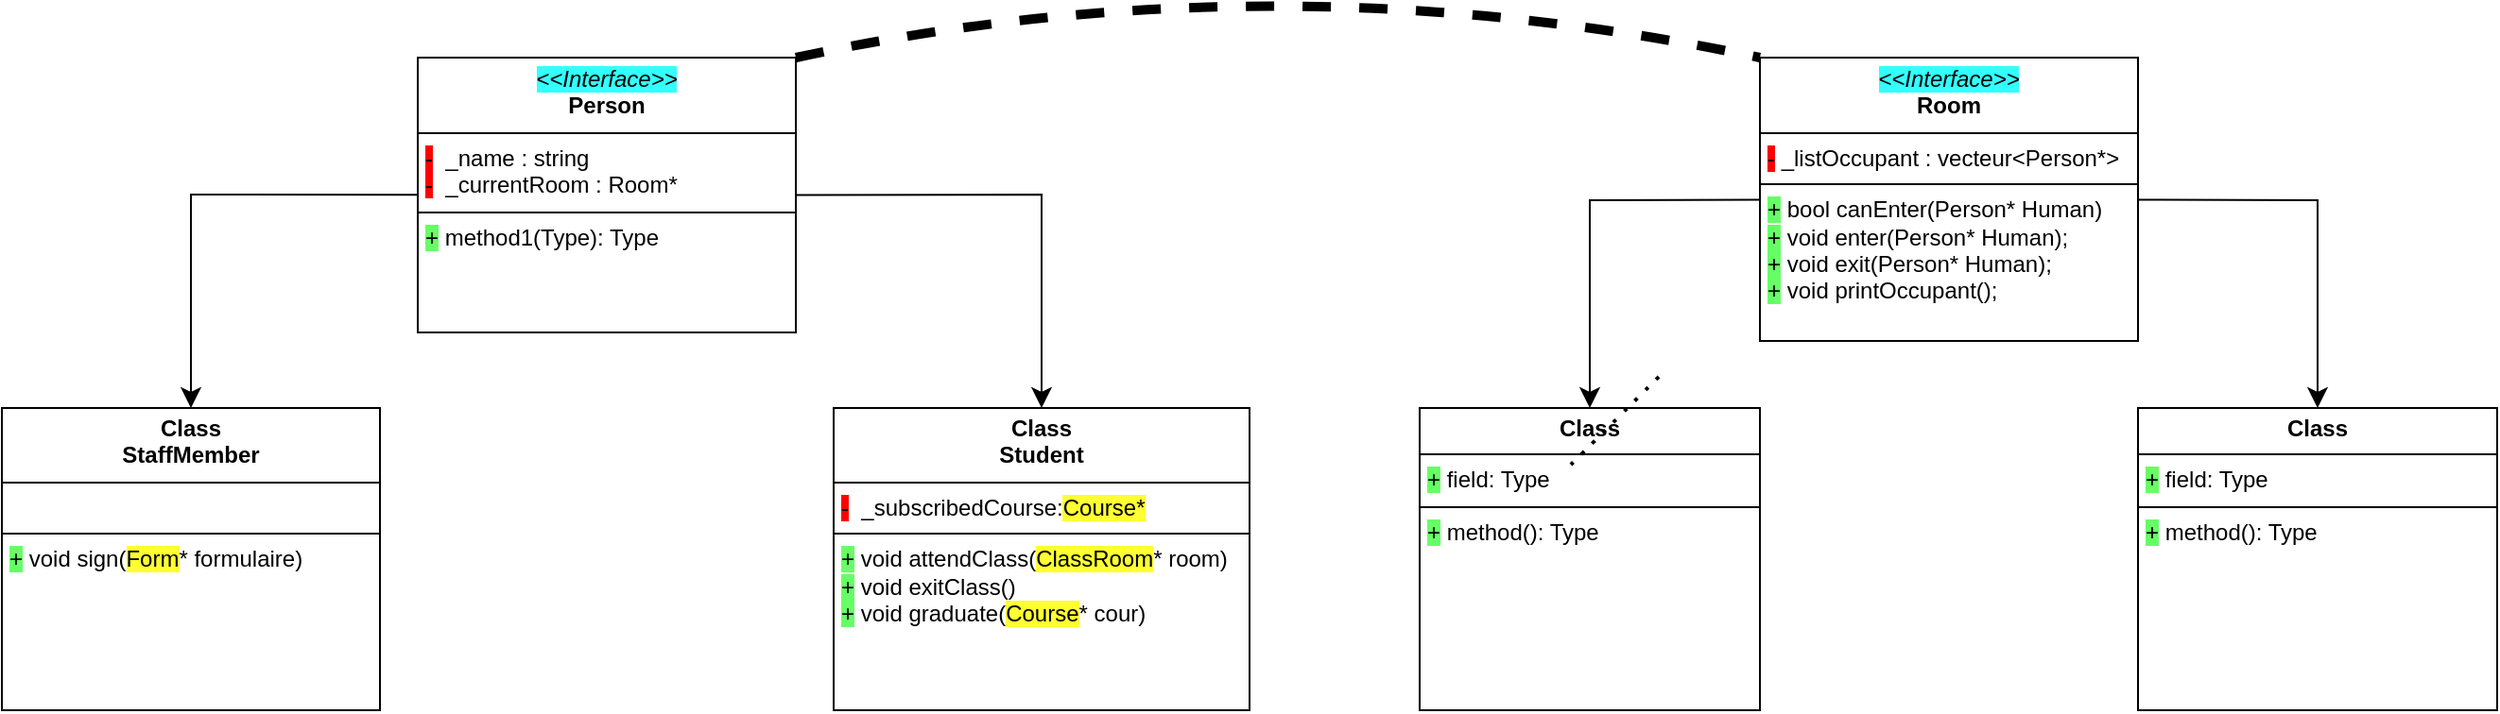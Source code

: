 <mxfile version="24.6.3" type="github">
  <diagram name="Page-1" id="zijforfVTDipKxwTgQrf">
    <mxGraphModel dx="1706" dy="1080" grid="1" gridSize="10" guides="1" tooltips="1" connect="1" arrows="1" fold="1" page="1" pageScale="1" pageWidth="850" pageHeight="1100" math="0" shadow="0">
      <root>
        <mxCell id="0" />
        <mxCell id="1" parent="0" />
        <mxCell id="0Zz2wmmkNfNMOquflTHE-21" style="edgeStyle=none;curved=0;rounded=0;orthogonalLoop=1;jettySize=auto;html=1;entryX=0.5;entryY=0;entryDx=0;entryDy=0;fontSize=12;startSize=8;endSize=8;" edge="1" parent="1" source="0Zz2wmmkNfNMOquflTHE-10" target="0Zz2wmmkNfNMOquflTHE-18">
          <mxGeometry relative="1" as="geometry">
            <Array as="points">
              <mxPoint x="-290" y="207" />
            </Array>
          </mxGeometry>
        </mxCell>
        <mxCell id="0Zz2wmmkNfNMOquflTHE-22" style="edgeStyle=none;curved=0;rounded=0;orthogonalLoop=1;jettySize=auto;html=1;entryX=0.5;entryY=0;entryDx=0;entryDy=0;fontSize=12;startSize=8;endSize=8;exitX=1;exitY=0.5;exitDx=0;exitDy=0;" edge="1" parent="1" source="0Zz2wmmkNfNMOquflTHE-10" target="0Zz2wmmkNfNMOquflTHE-19">
          <mxGeometry relative="1" as="geometry">
            <Array as="points">
              <mxPoint x="160" y="207" />
            </Array>
          </mxGeometry>
        </mxCell>
        <mxCell id="0Zz2wmmkNfNMOquflTHE-10" value="&lt;p style=&quot;margin: 4px 0px 0px; text-align: center; line-height: 120%;&quot;&gt;&lt;i&gt;&lt;span style=&quot;background-color: rgb(51, 255, 255);&quot;&gt;&amp;lt;&amp;lt;Interface&amp;gt;&amp;gt;&lt;/span&gt;&lt;/i&gt;&lt;b&gt;&lt;br&gt;Person&lt;/b&gt;&lt;/p&gt;&lt;hr size=&quot;1&quot; style=&quot;border-style:solid;&quot;&gt;&lt;p style=&quot;margin:0px;margin-left:4px;&quot;&gt;&lt;span style=&quot;background-color: rgb(255, 0, 0);&quot;&gt;-&lt;/span&gt;&amp;nbsp; _name : string&lt;/p&gt;&lt;p style=&quot;margin:0px;margin-left:4px;&quot;&gt;&lt;span style=&quot;background-color: rgb(255, 0, 0);&quot;&gt;&lt;/span&gt; &lt;span style=&quot;background-color: rgb(255, 0, 0);&quot;&gt;-&lt;/span&gt;&amp;nbsp; _currentRoom : Room*&lt;br&gt;&lt;/p&gt;&lt;hr size=&quot;1&quot; style=&quot;border-style:solid;&quot;&gt;&lt;p style=&quot;margin:0px;margin-left:4px;&quot;&gt;&lt;font style=&quot;font-size: 12px; background-color: rgb(102, 255, 102);&quot;&gt;+&lt;/font&gt; method1(Type): Type&lt;br&gt;&lt;/p&gt;" style="verticalAlign=top;align=left;overflow=fill;html=1;whiteSpace=wrap;" vertex="1" parent="1">
          <mxGeometry x="-170" y="134.5" width="200" height="145.5" as="geometry" />
        </mxCell>
        <mxCell id="0Zz2wmmkNfNMOquflTHE-24" style="edgeStyle=none;curved=0;rounded=0;orthogonalLoop=1;jettySize=auto;html=1;entryX=0.5;entryY=0;entryDx=0;entryDy=0;fontSize=12;startSize=8;endSize=8;" edge="1" parent="1" source="0Zz2wmmkNfNMOquflTHE-11" target="0Zz2wmmkNfNMOquflTHE-13">
          <mxGeometry relative="1" as="geometry">
            <Array as="points">
              <mxPoint x="450" y="210" />
            </Array>
          </mxGeometry>
        </mxCell>
        <mxCell id="0Zz2wmmkNfNMOquflTHE-25" style="edgeStyle=none;curved=0;rounded=0;orthogonalLoop=1;jettySize=auto;html=1;entryX=0.5;entryY=0;entryDx=0;entryDy=0;fontSize=12;startSize=8;endSize=8;" edge="1" parent="1" source="0Zz2wmmkNfNMOquflTHE-11" target="0Zz2wmmkNfNMOquflTHE-16">
          <mxGeometry relative="1" as="geometry">
            <Array as="points">
              <mxPoint x="835" y="210" />
            </Array>
          </mxGeometry>
        </mxCell>
        <mxCell id="0Zz2wmmkNfNMOquflTHE-11" value="&lt;p style=&quot;margin:0px;margin-top:4px;text-align:center;&quot;&gt;&lt;i&gt;&lt;span style=&quot;background-color: rgb(51, 255, 255);&quot;&gt;&amp;lt;&amp;lt;Interface&amp;gt;&amp;gt;&lt;/span&gt;&lt;/i&gt;&lt;b&gt;&lt;br&gt;Room&lt;br&gt;&lt;/b&gt;&lt;/p&gt;&lt;hr size=&quot;1&quot; style=&quot;border-style:solid;&quot;&gt;&lt;p style=&quot;margin:0px;margin-left:4px;&quot;&gt;&lt;span style=&quot;background-color: rgb(255, 0, 0);&quot;&gt;-&lt;/span&gt; _listOccupant : vecteur&amp;lt;Person*&amp;gt;&lt;br&gt;&lt;/p&gt;&lt;hr size=&quot;1&quot; style=&quot;border-style:solid;&quot;&gt;&lt;p style=&quot;margin:0px;margin-left:4px;&quot;&gt;&lt;font style=&quot;font-size: 12px; background-color: rgb(102, 255, 102);&quot;&gt;+&lt;/font&gt; bool canEnter(Person* Human)&lt;/p&gt;&lt;p style=&quot;margin:0px;margin-left:4px;&quot;&gt;&lt;font style=&quot;font-size: 12px; background-color: rgb(102, 255, 102);&quot;&gt;+&lt;/font&gt; void enter(Person* Human);&lt;/p&gt;&lt;p style=&quot;margin:0px;margin-left:4px;&quot;&gt;&lt;font style=&quot;font-size: 12px; background-color: rgb(102, 255, 102);&quot;&gt;+&lt;/font&gt; void exit(Person* Human);&lt;/p&gt;&lt;p style=&quot;margin:0px;margin-left:4px;&quot;&gt;&lt;font style=&quot;font-size: 12px; background-color: rgb(102, 255, 102);&quot;&gt;+&lt;/font&gt; void printOccupant();&lt;br&gt;&lt;/p&gt;&lt;p style=&quot;margin:0px;margin-left:4px;&quot;&gt;&lt;br&gt;&lt;/p&gt;&lt;p style=&quot;margin:0px;margin-left:4px;&quot;&gt;&lt;br&gt;&lt;/p&gt;" style="verticalAlign=top;align=left;overflow=fill;html=1;whiteSpace=wrap;" vertex="1" parent="1">
          <mxGeometry x="540" y="134.5" width="200" height="150" as="geometry" />
        </mxCell>
        <mxCell id="0Zz2wmmkNfNMOquflTHE-12" style="edgeStyle=none;curved=1;rounded=0;orthogonalLoop=1;jettySize=auto;html=1;exitX=0.5;exitY=1;exitDx=0;exitDy=0;fontSize=12;startSize=8;endSize=8;" edge="1" parent="1" source="0Zz2wmmkNfNMOquflTHE-10" target="0Zz2wmmkNfNMOquflTHE-10">
          <mxGeometry relative="1" as="geometry" />
        </mxCell>
        <mxCell id="0Zz2wmmkNfNMOquflTHE-13" value="&lt;p style=&quot;margin:0px;margin-top:4px;text-align:center;&quot;&gt;&lt;b&gt;Class&lt;/b&gt;&lt;/p&gt;&lt;hr size=&quot;1&quot; style=&quot;border-style:solid;&quot;&gt;&lt;p style=&quot;margin:0px;margin-left:4px;&quot;&gt;&lt;font style=&quot;font-size: 12px; background-color: rgb(102, 255, 102);&quot;&gt;+&lt;/font&gt; field: Type&lt;/p&gt;&lt;hr size=&quot;1&quot; style=&quot;border-style:solid;&quot;&gt;&lt;p style=&quot;margin:0px;margin-left:4px;&quot;&gt;&lt;font style=&quot;font-size: 12px; background-color: rgb(102, 255, 102);&quot;&gt;+&lt;/font&gt; method(): Type&lt;/p&gt;" style="verticalAlign=top;align=left;overflow=fill;html=1;whiteSpace=wrap;" vertex="1" parent="1">
          <mxGeometry x="360" y="320" width="180" height="160" as="geometry" />
        </mxCell>
        <mxCell id="0Zz2wmmkNfNMOquflTHE-16" value="&lt;p style=&quot;margin:0px;margin-top:4px;text-align:center;&quot;&gt;&lt;b&gt;Class&lt;/b&gt;&lt;/p&gt;&lt;hr size=&quot;1&quot; style=&quot;border-style:solid;&quot;&gt;&lt;p style=&quot;margin:0px;margin-left:4px;&quot;&gt;&lt;font style=&quot;font-size: 12px; background-color: rgb(102, 255, 102);&quot;&gt;+&lt;/font&gt; field: Type&lt;/p&gt;&lt;hr size=&quot;1&quot; style=&quot;border-style:solid;&quot;&gt;&lt;p style=&quot;margin:0px;margin-left:4px;&quot;&gt;&lt;font style=&quot;font-size: 12px; background-color: rgb(102, 255, 102);&quot;&gt;+&lt;/font&gt; method(): Type&lt;/p&gt;" style="verticalAlign=top;align=left;overflow=fill;html=1;whiteSpace=wrap;" vertex="1" parent="1">
          <mxGeometry x="740" y="320" width="190" height="160" as="geometry" />
        </mxCell>
        <mxCell id="0Zz2wmmkNfNMOquflTHE-18" value="&lt;p style=&quot;margin:0px;margin-top:4px;text-align:center;&quot;&gt;&lt;b&gt;Class&lt;br&gt;StaffMember&lt;br&gt;&lt;/b&gt;&lt;/p&gt;&lt;hr size=&quot;1&quot; style=&quot;border-style:solid;&quot;&gt;&lt;p style=&quot;margin:0px;margin-left:4px;&quot;&gt;&lt;br&gt;&lt;/p&gt;&lt;hr size=&quot;1&quot; style=&quot;border-style:solid;&quot;&gt;&lt;p style=&quot;margin:0px;margin-left:4px;&quot;&gt;&lt;font style=&quot;font-size: 12px; background-color: rgb(102, 255, 102);&quot;&gt;+&lt;/font&gt; void sign(&lt;span style=&quot;background-color: rgb(255, 255, 51);&quot;&gt;Form&lt;/span&gt;* formulaire)&lt;br&gt;&lt;/p&gt;" style="verticalAlign=top;align=left;overflow=fill;html=1;whiteSpace=wrap;" vertex="1" parent="1">
          <mxGeometry x="-390" y="320" width="200" height="160" as="geometry" />
        </mxCell>
        <mxCell id="0Zz2wmmkNfNMOquflTHE-19" value="&lt;p style=&quot;margin:0px;margin-top:4px;text-align:center;&quot;&gt;&lt;b&gt;Class&lt;br&gt;Student&lt;br&gt;&lt;/b&gt;&lt;/p&gt;&lt;hr size=&quot;1&quot; style=&quot;border-style:solid;&quot;&gt;&lt;p style=&quot;margin:0px;margin-left:4px;&quot;&gt;&lt;span style=&quot;background-color: rgb(255, 0, 0);&quot;&gt;-&lt;/span&gt;&amp;nbsp; _subscribedCourse:&lt;span style=&quot;background-color: rgb(255, 255, 51);&quot;&gt;Course*&lt;/span&gt;&lt;/p&gt;&lt;hr size=&quot;1&quot; style=&quot;border-style:solid;&quot;&gt;&lt;p style=&quot;margin:0px;margin-left:4px;&quot;&gt;&lt;font style=&quot;font-size: 12px; background-color: rgb(102, 255, 102);&quot;&gt;+&lt;/font&gt; void attendClass(&lt;span style=&quot;background-color: rgb(255, 255, 51);&quot;&gt;ClassRoom&lt;/span&gt;* room)&lt;br&gt;&lt;/p&gt;&lt;p style=&quot;margin:0px;margin-left:4px;&quot;&gt;&lt;font style=&quot;font-size: 12px; background-color: rgb(102, 255, 102);&quot;&gt;+&lt;span style=&quot;background-color: rgb(255, 255, 255);&quot;&gt; void exitClass()&lt;/span&gt;&lt;/font&gt;&lt;/p&gt;&lt;p style=&quot;margin:0px;margin-left:4px;&quot;&gt;&lt;font style=&quot;font-size: 12px; background-color: rgb(102, 255, 102);&quot;&gt;+&lt;span style=&quot;background-color: rgb(255, 255, 255);&quot;&gt; void graduate(&lt;span style=&quot;background-color: rgb(255, 255, 51);&quot;&gt;Course&lt;/span&gt;* cour)&lt;br&gt;&lt;/span&gt;&lt;/font&gt;&lt;/p&gt;" style="verticalAlign=top;align=left;overflow=fill;html=1;whiteSpace=wrap;" vertex="1" parent="1">
          <mxGeometry x="50" y="320" width="220" height="160" as="geometry" />
        </mxCell>
        <mxCell id="0Zz2wmmkNfNMOquflTHE-26" value="" style="endArrow=none;dashed=1;html=1;dashPattern=1 3;strokeWidth=2;rounded=0;fontSize=12;startSize=8;endSize=8;curved=1;" edge="1" parent="1">
          <mxGeometry width="50" height="50" relative="1" as="geometry">
            <mxPoint x="440" y="350" as="sourcePoint" />
            <mxPoint x="490" y="300" as="targetPoint" />
          </mxGeometry>
        </mxCell>
        <mxCell id="0Zz2wmmkNfNMOquflTHE-28" value="" style="endArrow=none;dashed=1;html=1;strokeWidth=5;rounded=0;fontSize=12;startSize=8;endSize=8;curved=1;exitX=1;exitY=0;exitDx=0;exitDy=0;entryX=0;entryY=0;entryDx=0;entryDy=0;" edge="1" parent="1" source="0Zz2wmmkNfNMOquflTHE-10" target="0Zz2wmmkNfNMOquflTHE-11">
          <mxGeometry width="50" height="50" relative="1" as="geometry">
            <mxPoint x="330" y="160" as="sourcePoint" />
            <mxPoint x="380" y="110" as="targetPoint" />
            <Array as="points">
              <mxPoint x="280" y="80" />
            </Array>
          </mxGeometry>
        </mxCell>
      </root>
    </mxGraphModel>
  </diagram>
</mxfile>

